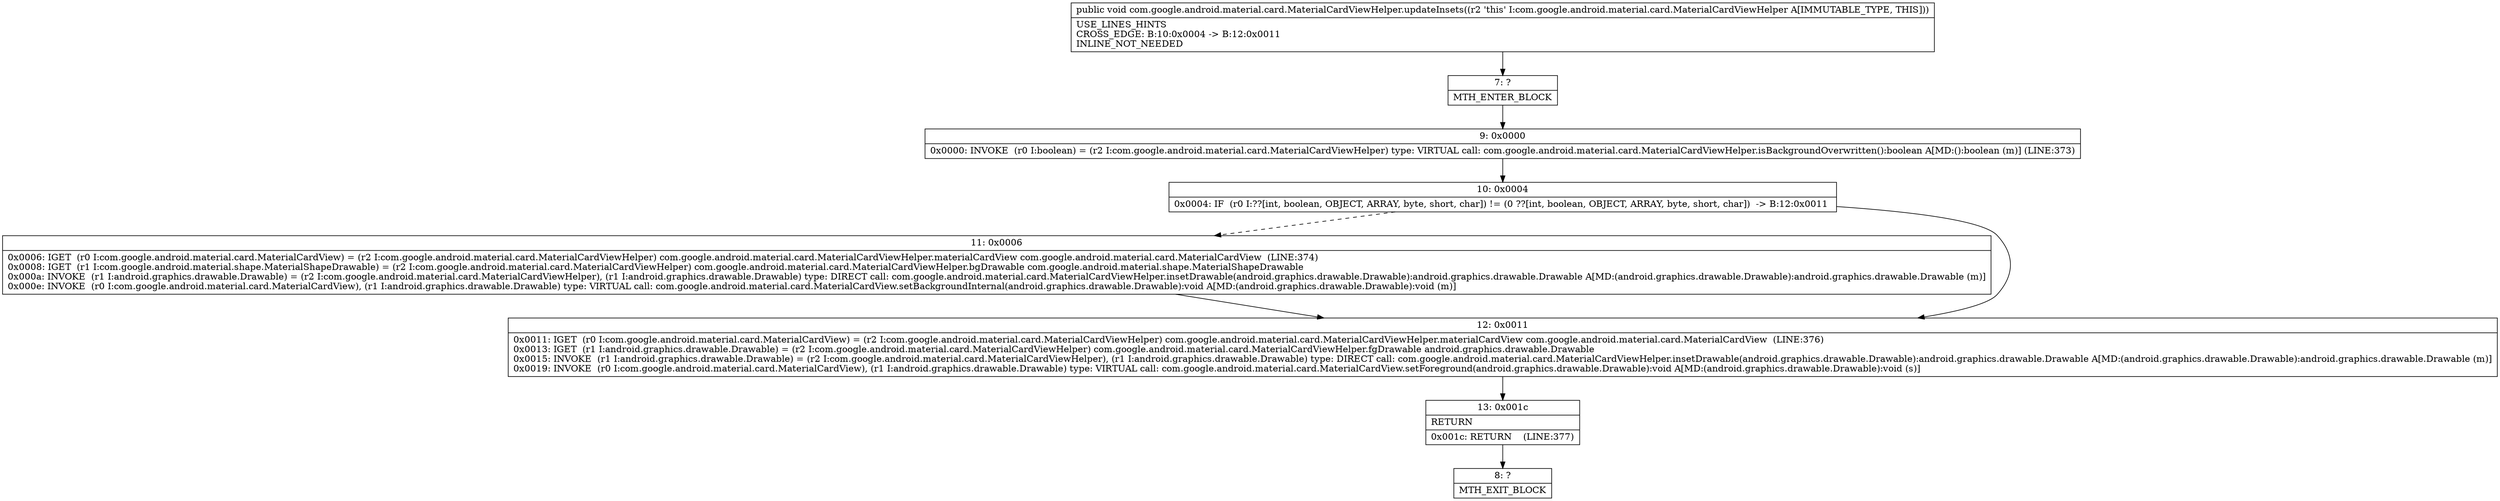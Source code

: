 digraph "CFG forcom.google.android.material.card.MaterialCardViewHelper.updateInsets()V" {
Node_7 [shape=record,label="{7\:\ ?|MTH_ENTER_BLOCK\l}"];
Node_9 [shape=record,label="{9\:\ 0x0000|0x0000: INVOKE  (r0 I:boolean) = (r2 I:com.google.android.material.card.MaterialCardViewHelper) type: VIRTUAL call: com.google.android.material.card.MaterialCardViewHelper.isBackgroundOverwritten():boolean A[MD:():boolean (m)] (LINE:373)\l}"];
Node_10 [shape=record,label="{10\:\ 0x0004|0x0004: IF  (r0 I:??[int, boolean, OBJECT, ARRAY, byte, short, char]) != (0 ??[int, boolean, OBJECT, ARRAY, byte, short, char])  \-\> B:12:0x0011 \l}"];
Node_11 [shape=record,label="{11\:\ 0x0006|0x0006: IGET  (r0 I:com.google.android.material.card.MaterialCardView) = (r2 I:com.google.android.material.card.MaterialCardViewHelper) com.google.android.material.card.MaterialCardViewHelper.materialCardView com.google.android.material.card.MaterialCardView  (LINE:374)\l0x0008: IGET  (r1 I:com.google.android.material.shape.MaterialShapeDrawable) = (r2 I:com.google.android.material.card.MaterialCardViewHelper) com.google.android.material.card.MaterialCardViewHelper.bgDrawable com.google.android.material.shape.MaterialShapeDrawable \l0x000a: INVOKE  (r1 I:android.graphics.drawable.Drawable) = (r2 I:com.google.android.material.card.MaterialCardViewHelper), (r1 I:android.graphics.drawable.Drawable) type: DIRECT call: com.google.android.material.card.MaterialCardViewHelper.insetDrawable(android.graphics.drawable.Drawable):android.graphics.drawable.Drawable A[MD:(android.graphics.drawable.Drawable):android.graphics.drawable.Drawable (m)]\l0x000e: INVOKE  (r0 I:com.google.android.material.card.MaterialCardView), (r1 I:android.graphics.drawable.Drawable) type: VIRTUAL call: com.google.android.material.card.MaterialCardView.setBackgroundInternal(android.graphics.drawable.Drawable):void A[MD:(android.graphics.drawable.Drawable):void (m)]\l}"];
Node_12 [shape=record,label="{12\:\ 0x0011|0x0011: IGET  (r0 I:com.google.android.material.card.MaterialCardView) = (r2 I:com.google.android.material.card.MaterialCardViewHelper) com.google.android.material.card.MaterialCardViewHelper.materialCardView com.google.android.material.card.MaterialCardView  (LINE:376)\l0x0013: IGET  (r1 I:android.graphics.drawable.Drawable) = (r2 I:com.google.android.material.card.MaterialCardViewHelper) com.google.android.material.card.MaterialCardViewHelper.fgDrawable android.graphics.drawable.Drawable \l0x0015: INVOKE  (r1 I:android.graphics.drawable.Drawable) = (r2 I:com.google.android.material.card.MaterialCardViewHelper), (r1 I:android.graphics.drawable.Drawable) type: DIRECT call: com.google.android.material.card.MaterialCardViewHelper.insetDrawable(android.graphics.drawable.Drawable):android.graphics.drawable.Drawable A[MD:(android.graphics.drawable.Drawable):android.graphics.drawable.Drawable (m)]\l0x0019: INVOKE  (r0 I:com.google.android.material.card.MaterialCardView), (r1 I:android.graphics.drawable.Drawable) type: VIRTUAL call: com.google.android.material.card.MaterialCardView.setForeground(android.graphics.drawable.Drawable):void A[MD:(android.graphics.drawable.Drawable):void (s)]\l}"];
Node_13 [shape=record,label="{13\:\ 0x001c|RETURN\l|0x001c: RETURN    (LINE:377)\l}"];
Node_8 [shape=record,label="{8\:\ ?|MTH_EXIT_BLOCK\l}"];
MethodNode[shape=record,label="{public void com.google.android.material.card.MaterialCardViewHelper.updateInsets((r2 'this' I:com.google.android.material.card.MaterialCardViewHelper A[IMMUTABLE_TYPE, THIS]))  | USE_LINES_HINTS\lCROSS_EDGE: B:10:0x0004 \-\> B:12:0x0011\lINLINE_NOT_NEEDED\l}"];
MethodNode -> Node_7;Node_7 -> Node_9;
Node_9 -> Node_10;
Node_10 -> Node_11[style=dashed];
Node_10 -> Node_12;
Node_11 -> Node_12;
Node_12 -> Node_13;
Node_13 -> Node_8;
}

